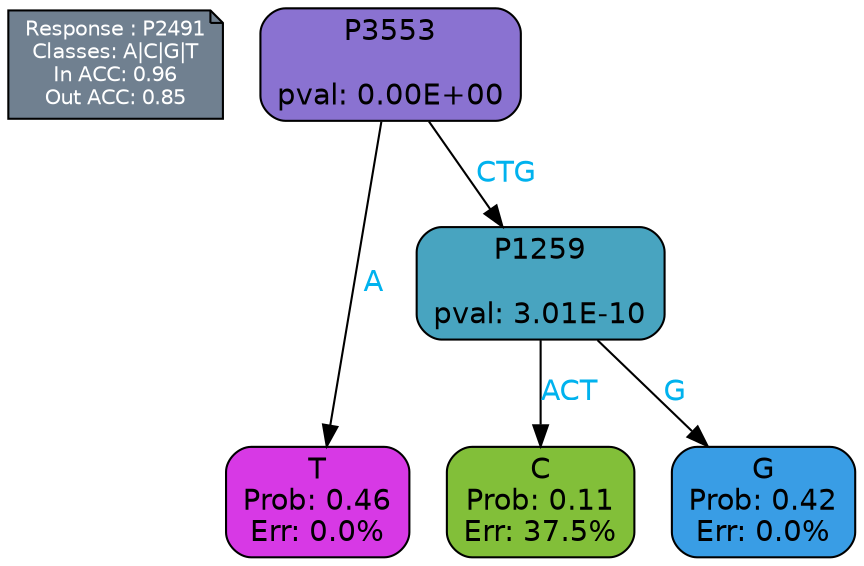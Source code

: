 digraph Tree {
node [shape=box, style="filled, rounded", color="black", fontname=helvetica] ;
graph [ranksep=equally, splines=polylines, bgcolor=transparent, dpi=600] ;
edge [fontname=helvetica] ;
LEGEND [label="Response : P2491
Classes: A|C|G|T
In ACC: 0.96
Out ACC: 0.85
",shape=note,align=left,style=filled,fillcolor="slategray",fontcolor="white",fontsize=10];1 [label="P3553

pval: 0.00E+00", fillcolor="#8a72d1"] ;
2 [label="T
Prob: 0.46
Err: 0.0%", fillcolor="#d739e5"] ;
3 [label="P1259

pval: 3.01E-10", fillcolor="#48a4c0"] ;
4 [label="C
Prob: 0.11
Err: 37.5%", fillcolor="#82bf39"] ;
5 [label="G
Prob: 0.42
Err: 0.0%", fillcolor="#399de5"] ;
1 -> 2 [label="A",fontcolor=deepskyblue2] ;
1 -> 3 [label="CTG",fontcolor=deepskyblue2] ;
3 -> 4 [label="ACT",fontcolor=deepskyblue2] ;
3 -> 5 [label="G",fontcolor=deepskyblue2] ;
{rank = same; 2;4;5;}{rank = same; LEGEND;1;}}